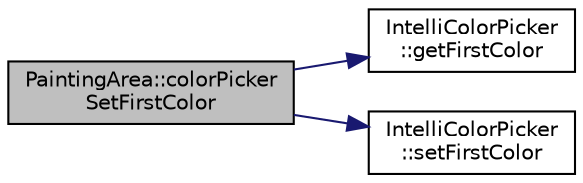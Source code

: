 digraph "PaintingArea::colorPickerSetFirstColor"
{
 // LATEX_PDF_SIZE
  edge [fontname="Helvetica",fontsize="10",labelfontname="Helvetica",labelfontsize="10"];
  node [fontname="Helvetica",fontsize="10",shape=record];
  rankdir="LR";
  Node1 [label="PaintingArea::colorPicker\lSetFirstColor",height=0.2,width=0.4,color="black", fillcolor="grey75", style="filled", fontcolor="black",tooltip=" "];
  Node1 -> Node2 [color="midnightblue",fontsize="10",style="solid",fontname="Helvetica"];
  Node2 [label="IntelliColorPicker\l::getFirstColor",height=0.2,width=0.4,color="black", fillcolor="white", style="filled",URL="$class_intelli_color_picker.html#aae2eb27b928fe9388b9398b0556303b7",tooltip="A function to read the primary selected color."];
  Node1 -> Node3 [color="midnightblue",fontsize="10",style="solid",fontname="Helvetica"];
  Node3 [label="IntelliColorPicker\l::setFirstColor",height=0.2,width=0.4,color="black", fillcolor="white", style="filled",URL="$class_intelli_color_picker.html#a7e2ddbbbfbed383f06b24e5bf6b27ae8",tooltip="A function to set the primary color."];
}
